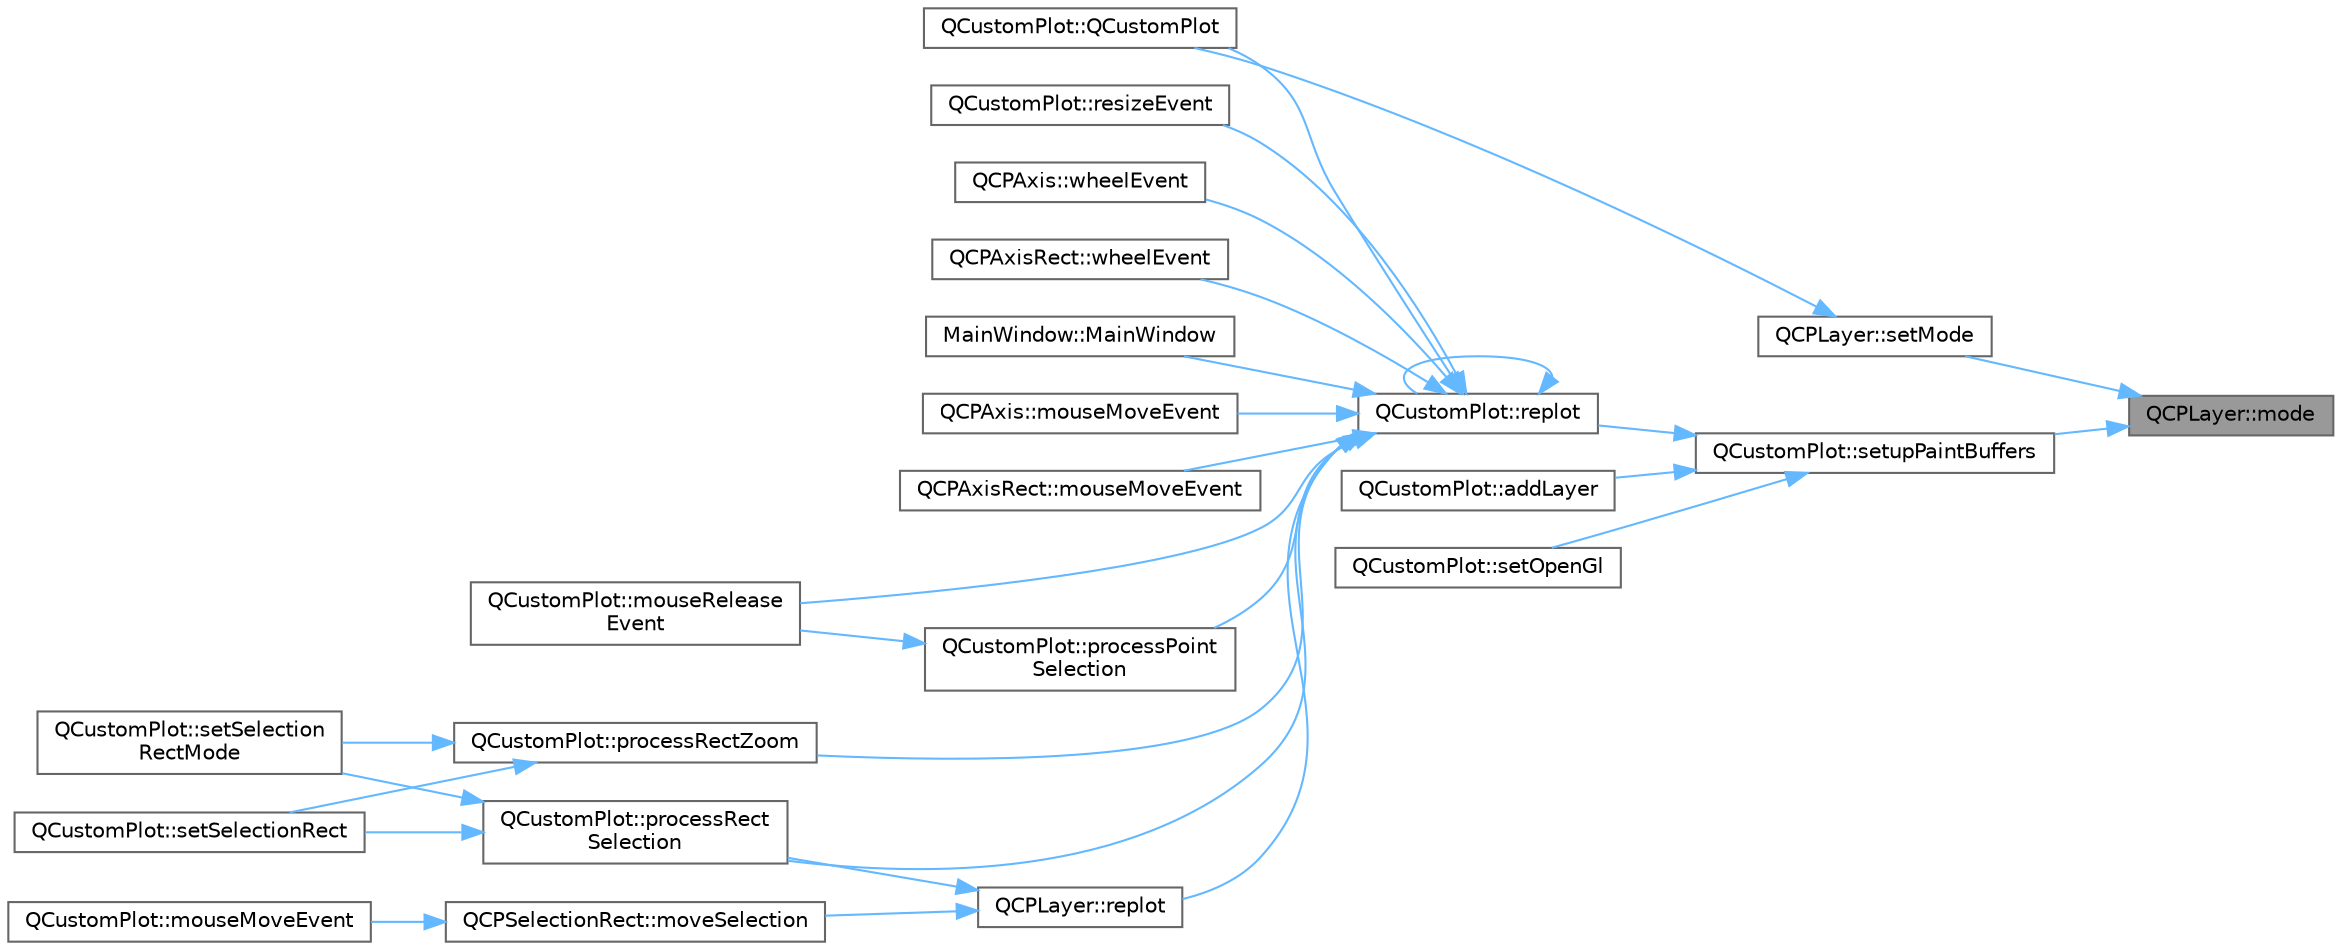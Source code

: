 digraph "QCPLayer::mode"
{
 // LATEX_PDF_SIZE
  bgcolor="transparent";
  edge [fontname=Helvetica,fontsize=10,labelfontname=Helvetica,labelfontsize=10];
  node [fontname=Helvetica,fontsize=10,shape=box,height=0.2,width=0.4];
  rankdir="RL";
  Node1 [label="QCPLayer::mode",height=0.2,width=0.4,color="gray40", fillcolor="grey60", style="filled", fontcolor="black",tooltip=" "];
  Node1 -> Node2 [dir="back",color="steelblue1",style="solid"];
  Node2 [label="QCPLayer::setMode",height=0.2,width=0.4,color="grey40", fillcolor="white", style="filled",URL="$class_q_c_p_layer.html#a938d57b04f4e4c23cedf1711f983919b",tooltip=" "];
  Node2 -> Node3 [dir="back",color="steelblue1",style="solid"];
  Node3 [label="QCustomPlot::QCustomPlot",height=0.2,width=0.4,color="grey40", fillcolor="white", style="filled",URL="$class_q_custom_plot.html#a45b99626558651a6428b83972b0b34b8",tooltip=" "];
  Node1 -> Node4 [dir="back",color="steelblue1",style="solid"];
  Node4 [label="QCustomPlot::setupPaintBuffers",height=0.2,width=0.4,color="grey40", fillcolor="white", style="filled",URL="$class_q_custom_plot.html#a2685341f7242c3882f4cc5e379308d71",tooltip=" "];
  Node4 -> Node5 [dir="back",color="steelblue1",style="solid"];
  Node5 [label="QCustomPlot::addLayer",height=0.2,width=0.4,color="grey40", fillcolor="white", style="filled",URL="$class_q_custom_plot.html#ad5255393df078448bb6ac83fa5db5f52",tooltip=" "];
  Node4 -> Node6 [dir="back",color="steelblue1",style="solid"];
  Node6 [label="QCustomPlot::replot",height=0.2,width=0.4,color="grey40", fillcolor="white", style="filled",URL="$class_q_custom_plot.html#aa4bfe7d70dbe67e81d877819b75ab9af",tooltip=" "];
  Node6 -> Node7 [dir="back",color="steelblue1",style="solid"];
  Node7 [label="MainWindow::MainWindow",height=0.2,width=0.4,color="grey40", fillcolor="white", style="filled",URL="$class_main_window.html#a8b244be8b7b7db1b08de2a2acb9409db",tooltip=" "];
  Node6 -> Node8 [dir="back",color="steelblue1",style="solid"];
  Node8 [label="QCPAxis::mouseMoveEvent",height=0.2,width=0.4,color="grey40", fillcolor="white", style="filled",URL="$class_q_c_p_axis.html#a2a89a13440eec099fc2327c2672be0cd",tooltip=" "];
  Node6 -> Node9 [dir="back",color="steelblue1",style="solid"];
  Node9 [label="QCPAxisRect::mouseMoveEvent",height=0.2,width=0.4,color="grey40", fillcolor="white", style="filled",URL="$class_q_c_p_axis_rect.html#a9cd27ad8c5cfb49aefd9dbb30def4beb",tooltip=" "];
  Node6 -> Node10 [dir="back",color="steelblue1",style="solid"];
  Node10 [label="QCustomPlot::mouseRelease\lEvent",height=0.2,width=0.4,color="grey40", fillcolor="white", style="filled",URL="$class_q_custom_plot.html#adc24846f52199e5a9bc35c387a6ce68d",tooltip=" "];
  Node6 -> Node11 [dir="back",color="steelblue1",style="solid"];
  Node11 [label="QCustomPlot::processPoint\lSelection",height=0.2,width=0.4,color="grey40", fillcolor="white", style="filled",URL="$class_q_custom_plot.html#ac13c10fff6613e3e80e13c787b010838",tooltip=" "];
  Node11 -> Node10 [dir="back",color="steelblue1",style="solid"];
  Node6 -> Node12 [dir="back",color="steelblue1",style="solid"];
  Node12 [label="QCustomPlot::processRect\lSelection",height=0.2,width=0.4,color="grey40", fillcolor="white", style="filled",URL="$class_q_custom_plot.html#ac10849411e1d0e858ea7f29c8ade364c",tooltip=" "];
  Node12 -> Node13 [dir="back",color="steelblue1",style="solid"];
  Node13 [label="QCustomPlot::setSelectionRect",height=0.2,width=0.4,color="grey40", fillcolor="white", style="filled",URL="$class_q_custom_plot.html#a0c09f96df15faa4799ad7051bb16cf33",tooltip=" "];
  Node12 -> Node14 [dir="back",color="steelblue1",style="solid"];
  Node14 [label="QCustomPlot::setSelection\lRectMode",height=0.2,width=0.4,color="grey40", fillcolor="white", style="filled",URL="$class_q_custom_plot.html#a810ef958ebe84db661c7288b526c0deb",tooltip=" "];
  Node6 -> Node15 [dir="back",color="steelblue1",style="solid"];
  Node15 [label="QCustomPlot::processRectZoom",height=0.2,width=0.4,color="grey40", fillcolor="white", style="filled",URL="$class_q_custom_plot.html#a5508a207dcc279f316142f96d984bba3",tooltip=" "];
  Node15 -> Node13 [dir="back",color="steelblue1",style="solid"];
  Node15 -> Node14 [dir="back",color="steelblue1",style="solid"];
  Node6 -> Node3 [dir="back",color="steelblue1",style="solid"];
  Node6 -> Node16 [dir="back",color="steelblue1",style="solid"];
  Node16 [label="QCPLayer::replot",height=0.2,width=0.4,color="grey40", fillcolor="white", style="filled",URL="$class_q_c_p_layer.html#adefd53b6db02f470151c416f42e37180",tooltip=" "];
  Node16 -> Node17 [dir="back",color="steelblue1",style="solid"];
  Node17 [label="QCPSelectionRect::moveSelection",height=0.2,width=0.4,color="grey40", fillcolor="white", style="filled",URL="$class_q_c_p_selection_rect.html#a95c3f1700be2a6d7bba0fe56ece5fbb1",tooltip=" "];
  Node17 -> Node18 [dir="back",color="steelblue1",style="solid"];
  Node18 [label="QCustomPlot::mouseMoveEvent",height=0.2,width=0.4,color="grey40", fillcolor="white", style="filled",URL="$class_q_custom_plot.html#ae7abdc93b26d2ad4632c1ab75ae5b46f",tooltip=" "];
  Node16 -> Node12 [dir="back",color="steelblue1",style="solid"];
  Node6 -> Node6 [dir="back",color="steelblue1",style="solid"];
  Node6 -> Node19 [dir="back",color="steelblue1",style="solid"];
  Node19 [label="QCustomPlot::resizeEvent",height=0.2,width=0.4,color="grey40", fillcolor="white", style="filled",URL="$class_q_custom_plot.html#af5b69dc6a431562ecdd1d0718bcbdf70",tooltip=" "];
  Node6 -> Node20 [dir="back",color="steelblue1",style="solid"];
  Node20 [label="QCPAxis::wheelEvent",height=0.2,width=0.4,color="grey40", fillcolor="white", style="filled",URL="$class_q_c_p_axis.html#a71643d27524a843230b5ba68085b3d9b",tooltip=" "];
  Node6 -> Node21 [dir="back",color="steelblue1",style="solid"];
  Node21 [label="QCPAxisRect::wheelEvent",height=0.2,width=0.4,color="grey40", fillcolor="white", style="filled",URL="$class_q_c_p_axis_rect.html#a93eeaa0c127d6d6fe8171b2455080262",tooltip=" "];
  Node4 -> Node22 [dir="back",color="steelblue1",style="solid"];
  Node22 [label="QCustomPlot::setOpenGl",height=0.2,width=0.4,color="grey40", fillcolor="white", style="filled",URL="$class_q_custom_plot.html#a7db1adc09016329f3aef7c60da935789",tooltip=" "];
}
